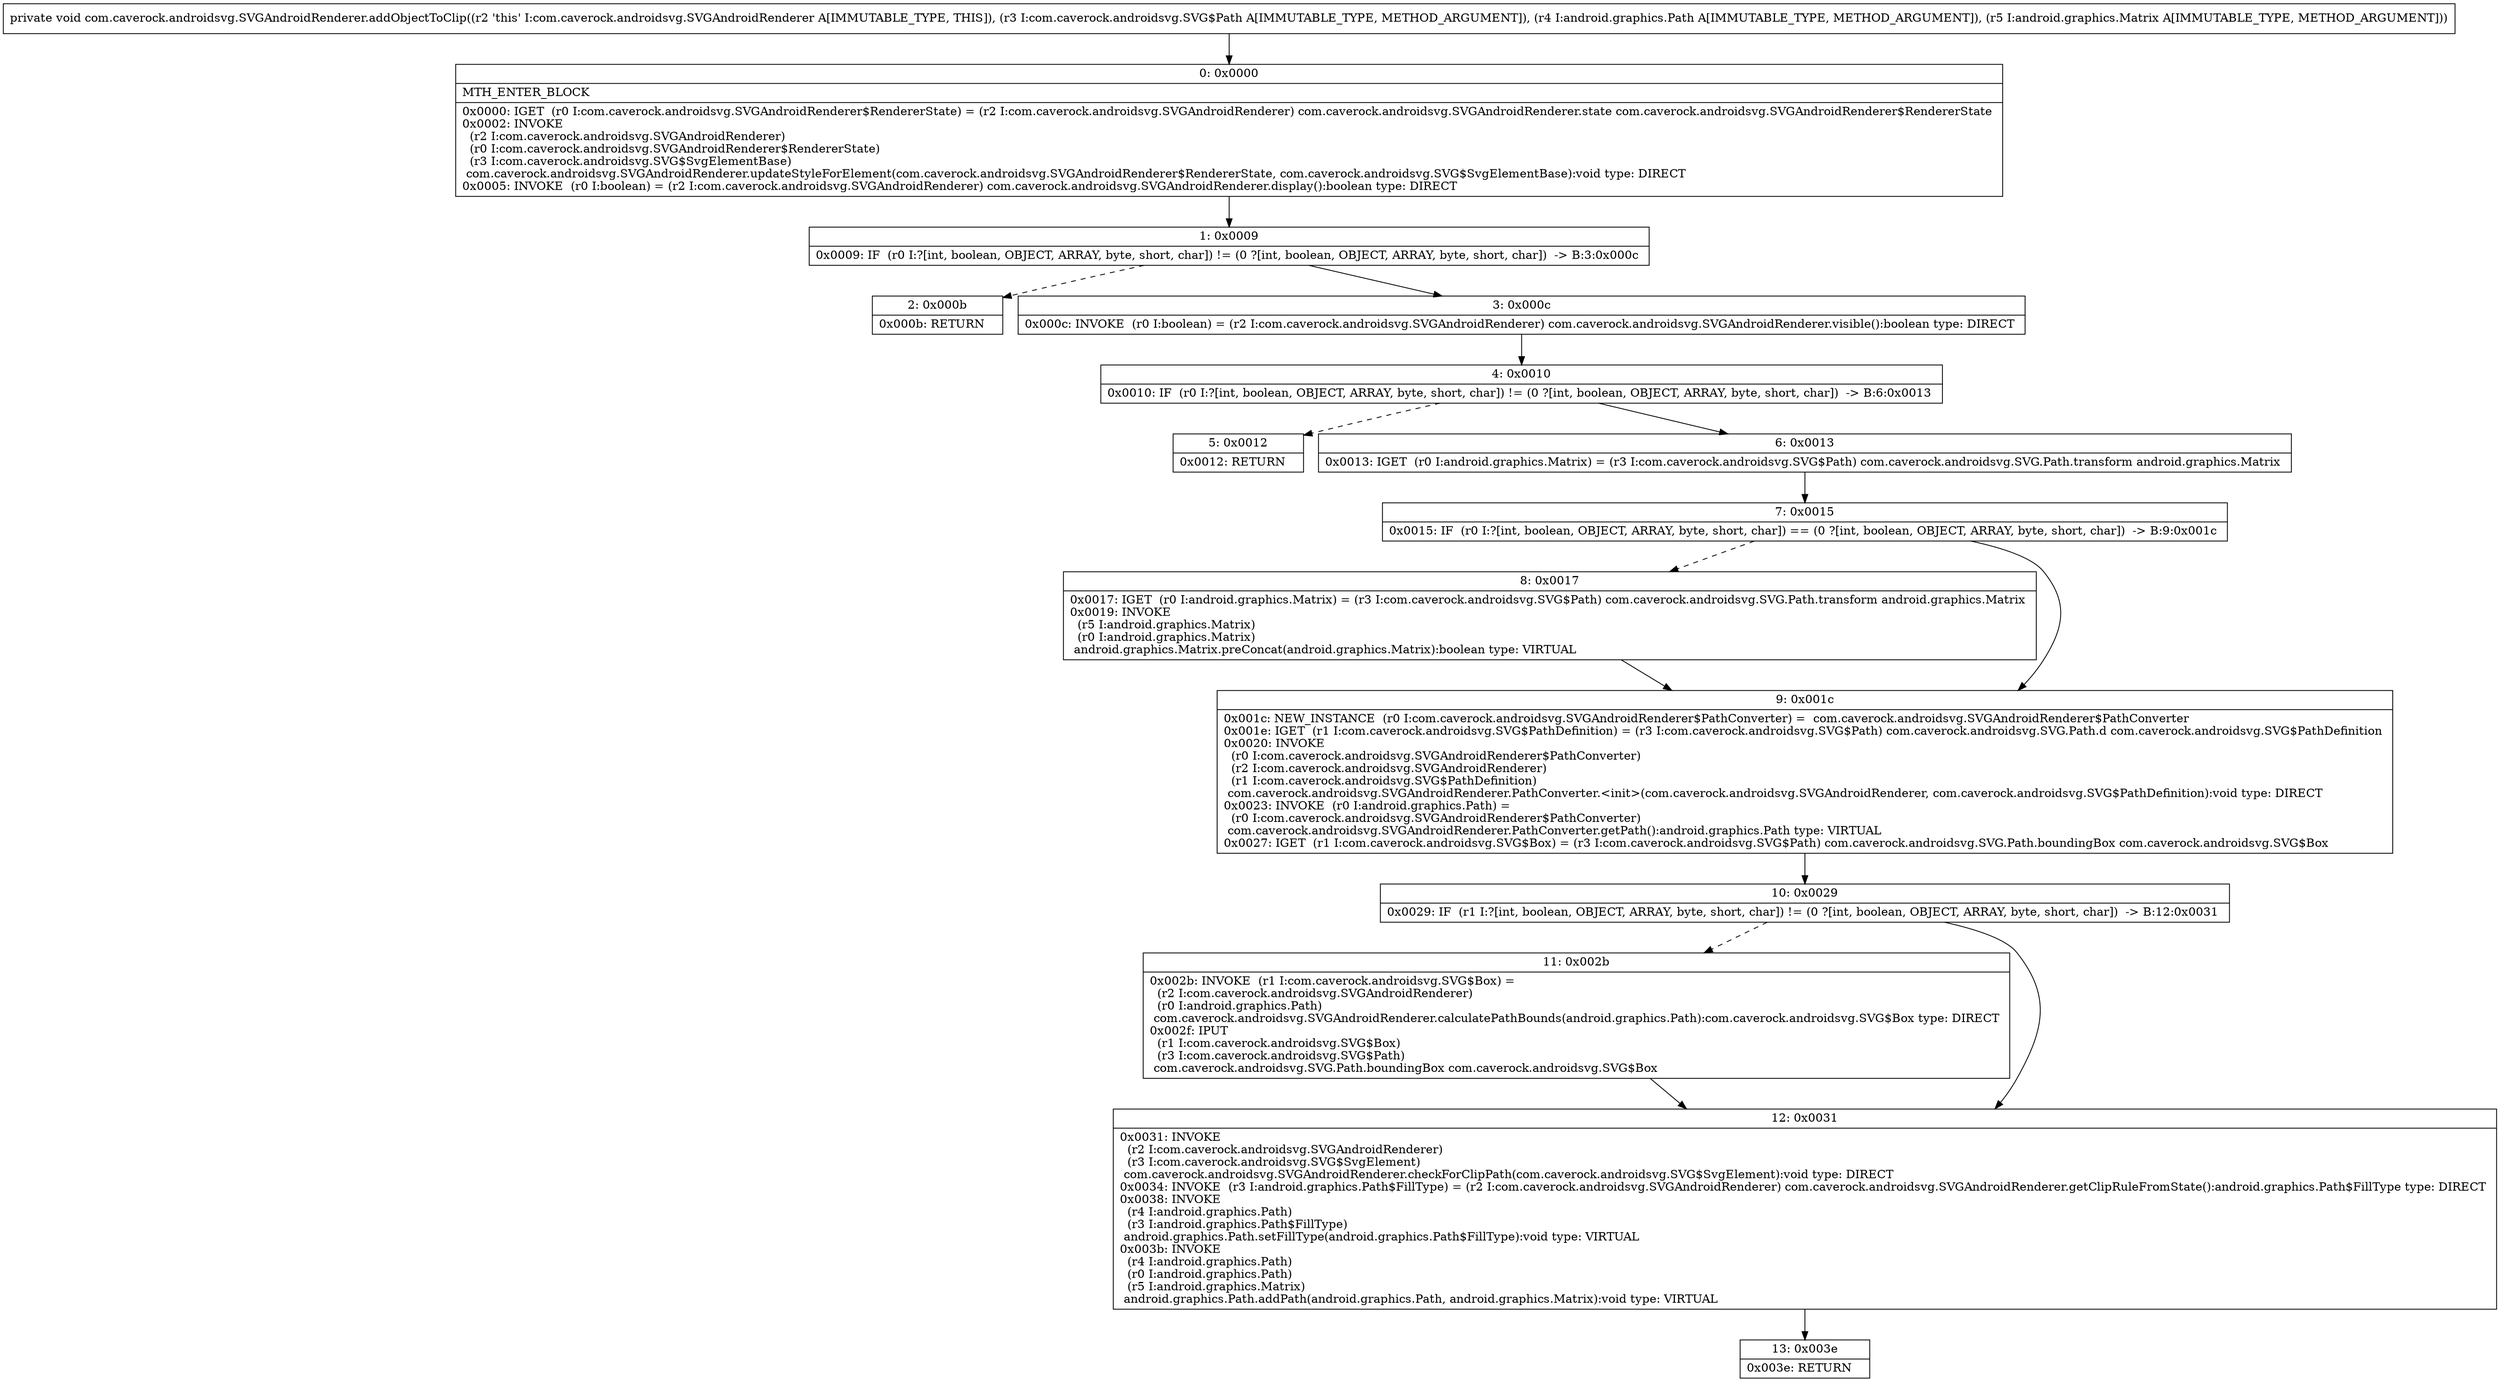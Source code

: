 digraph "CFG forcom.caverock.androidsvg.SVGAndroidRenderer.addObjectToClip(Lcom\/caverock\/androidsvg\/SVG$Path;Landroid\/graphics\/Path;Landroid\/graphics\/Matrix;)V" {
Node_0 [shape=record,label="{0\:\ 0x0000|MTH_ENTER_BLOCK\l|0x0000: IGET  (r0 I:com.caverock.androidsvg.SVGAndroidRenderer$RendererState) = (r2 I:com.caverock.androidsvg.SVGAndroidRenderer) com.caverock.androidsvg.SVGAndroidRenderer.state com.caverock.androidsvg.SVGAndroidRenderer$RendererState \l0x0002: INVOKE  \l  (r2 I:com.caverock.androidsvg.SVGAndroidRenderer)\l  (r0 I:com.caverock.androidsvg.SVGAndroidRenderer$RendererState)\l  (r3 I:com.caverock.androidsvg.SVG$SvgElementBase)\l com.caverock.androidsvg.SVGAndroidRenderer.updateStyleForElement(com.caverock.androidsvg.SVGAndroidRenderer$RendererState, com.caverock.androidsvg.SVG$SvgElementBase):void type: DIRECT \l0x0005: INVOKE  (r0 I:boolean) = (r2 I:com.caverock.androidsvg.SVGAndroidRenderer) com.caverock.androidsvg.SVGAndroidRenderer.display():boolean type: DIRECT \l}"];
Node_1 [shape=record,label="{1\:\ 0x0009|0x0009: IF  (r0 I:?[int, boolean, OBJECT, ARRAY, byte, short, char]) != (0 ?[int, boolean, OBJECT, ARRAY, byte, short, char])  \-\> B:3:0x000c \l}"];
Node_2 [shape=record,label="{2\:\ 0x000b|0x000b: RETURN   \l}"];
Node_3 [shape=record,label="{3\:\ 0x000c|0x000c: INVOKE  (r0 I:boolean) = (r2 I:com.caverock.androidsvg.SVGAndroidRenderer) com.caverock.androidsvg.SVGAndroidRenderer.visible():boolean type: DIRECT \l}"];
Node_4 [shape=record,label="{4\:\ 0x0010|0x0010: IF  (r0 I:?[int, boolean, OBJECT, ARRAY, byte, short, char]) != (0 ?[int, boolean, OBJECT, ARRAY, byte, short, char])  \-\> B:6:0x0013 \l}"];
Node_5 [shape=record,label="{5\:\ 0x0012|0x0012: RETURN   \l}"];
Node_6 [shape=record,label="{6\:\ 0x0013|0x0013: IGET  (r0 I:android.graphics.Matrix) = (r3 I:com.caverock.androidsvg.SVG$Path) com.caverock.androidsvg.SVG.Path.transform android.graphics.Matrix \l}"];
Node_7 [shape=record,label="{7\:\ 0x0015|0x0015: IF  (r0 I:?[int, boolean, OBJECT, ARRAY, byte, short, char]) == (0 ?[int, boolean, OBJECT, ARRAY, byte, short, char])  \-\> B:9:0x001c \l}"];
Node_8 [shape=record,label="{8\:\ 0x0017|0x0017: IGET  (r0 I:android.graphics.Matrix) = (r3 I:com.caverock.androidsvg.SVG$Path) com.caverock.androidsvg.SVG.Path.transform android.graphics.Matrix \l0x0019: INVOKE  \l  (r5 I:android.graphics.Matrix)\l  (r0 I:android.graphics.Matrix)\l android.graphics.Matrix.preConcat(android.graphics.Matrix):boolean type: VIRTUAL \l}"];
Node_9 [shape=record,label="{9\:\ 0x001c|0x001c: NEW_INSTANCE  (r0 I:com.caverock.androidsvg.SVGAndroidRenderer$PathConverter) =  com.caverock.androidsvg.SVGAndroidRenderer$PathConverter \l0x001e: IGET  (r1 I:com.caverock.androidsvg.SVG$PathDefinition) = (r3 I:com.caverock.androidsvg.SVG$Path) com.caverock.androidsvg.SVG.Path.d com.caverock.androidsvg.SVG$PathDefinition \l0x0020: INVOKE  \l  (r0 I:com.caverock.androidsvg.SVGAndroidRenderer$PathConverter)\l  (r2 I:com.caverock.androidsvg.SVGAndroidRenderer)\l  (r1 I:com.caverock.androidsvg.SVG$PathDefinition)\l com.caverock.androidsvg.SVGAndroidRenderer.PathConverter.\<init\>(com.caverock.androidsvg.SVGAndroidRenderer, com.caverock.androidsvg.SVG$PathDefinition):void type: DIRECT \l0x0023: INVOKE  (r0 I:android.graphics.Path) = \l  (r0 I:com.caverock.androidsvg.SVGAndroidRenderer$PathConverter)\l com.caverock.androidsvg.SVGAndroidRenderer.PathConverter.getPath():android.graphics.Path type: VIRTUAL \l0x0027: IGET  (r1 I:com.caverock.androidsvg.SVG$Box) = (r3 I:com.caverock.androidsvg.SVG$Path) com.caverock.androidsvg.SVG.Path.boundingBox com.caverock.androidsvg.SVG$Box \l}"];
Node_10 [shape=record,label="{10\:\ 0x0029|0x0029: IF  (r1 I:?[int, boolean, OBJECT, ARRAY, byte, short, char]) != (0 ?[int, boolean, OBJECT, ARRAY, byte, short, char])  \-\> B:12:0x0031 \l}"];
Node_11 [shape=record,label="{11\:\ 0x002b|0x002b: INVOKE  (r1 I:com.caverock.androidsvg.SVG$Box) = \l  (r2 I:com.caverock.androidsvg.SVGAndroidRenderer)\l  (r0 I:android.graphics.Path)\l com.caverock.androidsvg.SVGAndroidRenderer.calculatePathBounds(android.graphics.Path):com.caverock.androidsvg.SVG$Box type: DIRECT \l0x002f: IPUT  \l  (r1 I:com.caverock.androidsvg.SVG$Box)\l  (r3 I:com.caverock.androidsvg.SVG$Path)\l com.caverock.androidsvg.SVG.Path.boundingBox com.caverock.androidsvg.SVG$Box \l}"];
Node_12 [shape=record,label="{12\:\ 0x0031|0x0031: INVOKE  \l  (r2 I:com.caverock.androidsvg.SVGAndroidRenderer)\l  (r3 I:com.caverock.androidsvg.SVG$SvgElement)\l com.caverock.androidsvg.SVGAndroidRenderer.checkForClipPath(com.caverock.androidsvg.SVG$SvgElement):void type: DIRECT \l0x0034: INVOKE  (r3 I:android.graphics.Path$FillType) = (r2 I:com.caverock.androidsvg.SVGAndroidRenderer) com.caverock.androidsvg.SVGAndroidRenderer.getClipRuleFromState():android.graphics.Path$FillType type: DIRECT \l0x0038: INVOKE  \l  (r4 I:android.graphics.Path)\l  (r3 I:android.graphics.Path$FillType)\l android.graphics.Path.setFillType(android.graphics.Path$FillType):void type: VIRTUAL \l0x003b: INVOKE  \l  (r4 I:android.graphics.Path)\l  (r0 I:android.graphics.Path)\l  (r5 I:android.graphics.Matrix)\l android.graphics.Path.addPath(android.graphics.Path, android.graphics.Matrix):void type: VIRTUAL \l}"];
Node_13 [shape=record,label="{13\:\ 0x003e|0x003e: RETURN   \l}"];
MethodNode[shape=record,label="{private void com.caverock.androidsvg.SVGAndroidRenderer.addObjectToClip((r2 'this' I:com.caverock.androidsvg.SVGAndroidRenderer A[IMMUTABLE_TYPE, THIS]), (r3 I:com.caverock.androidsvg.SVG$Path A[IMMUTABLE_TYPE, METHOD_ARGUMENT]), (r4 I:android.graphics.Path A[IMMUTABLE_TYPE, METHOD_ARGUMENT]), (r5 I:android.graphics.Matrix A[IMMUTABLE_TYPE, METHOD_ARGUMENT])) }"];
MethodNode -> Node_0;
Node_0 -> Node_1;
Node_1 -> Node_2[style=dashed];
Node_1 -> Node_3;
Node_3 -> Node_4;
Node_4 -> Node_5[style=dashed];
Node_4 -> Node_6;
Node_6 -> Node_7;
Node_7 -> Node_8[style=dashed];
Node_7 -> Node_9;
Node_8 -> Node_9;
Node_9 -> Node_10;
Node_10 -> Node_11[style=dashed];
Node_10 -> Node_12;
Node_11 -> Node_12;
Node_12 -> Node_13;
}

